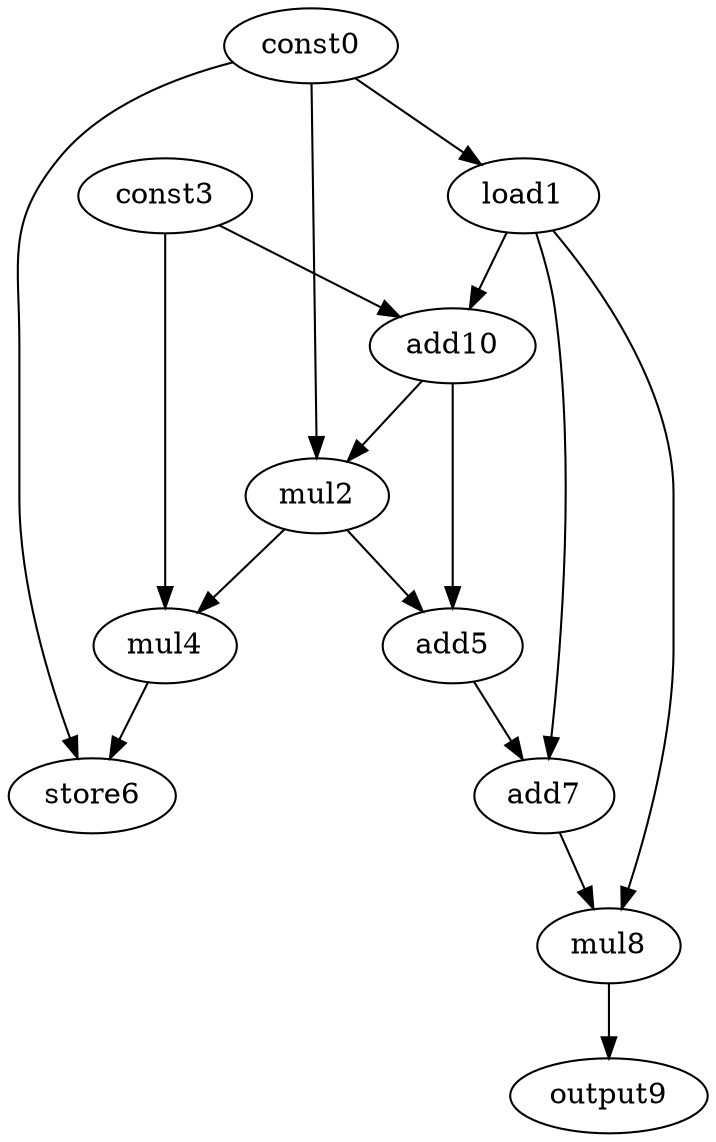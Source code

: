 digraph G { 
const0[opcode=const]; 
load1[opcode=load]; 
mul2[opcode=mul]; 
const3[opcode=const]; 
mul4[opcode=mul]; 
add5[opcode=add]; 
store6[opcode=store]; 
add7[opcode=add]; 
mul8[opcode=mul]; 
output9[opcode=output]; 
add10[opcode=add]; 
const0->load1[operand=0];
load1->add10[operand=0];
const3->add10[operand=1];
const0->mul2[operand=0];
add10->mul2[operand=1];
mul2->mul4[operand=0];
const3->mul4[operand=1];
add10->add5[operand=0];
mul2->add5[operand=1];
const0->store6[operand=0];
mul4->store6[operand=1];
load1->add7[operand=0];
add5->add7[operand=1];
load1->mul8[operand=0];
add7->mul8[operand=1];
mul8->output9[operand=0];
}
